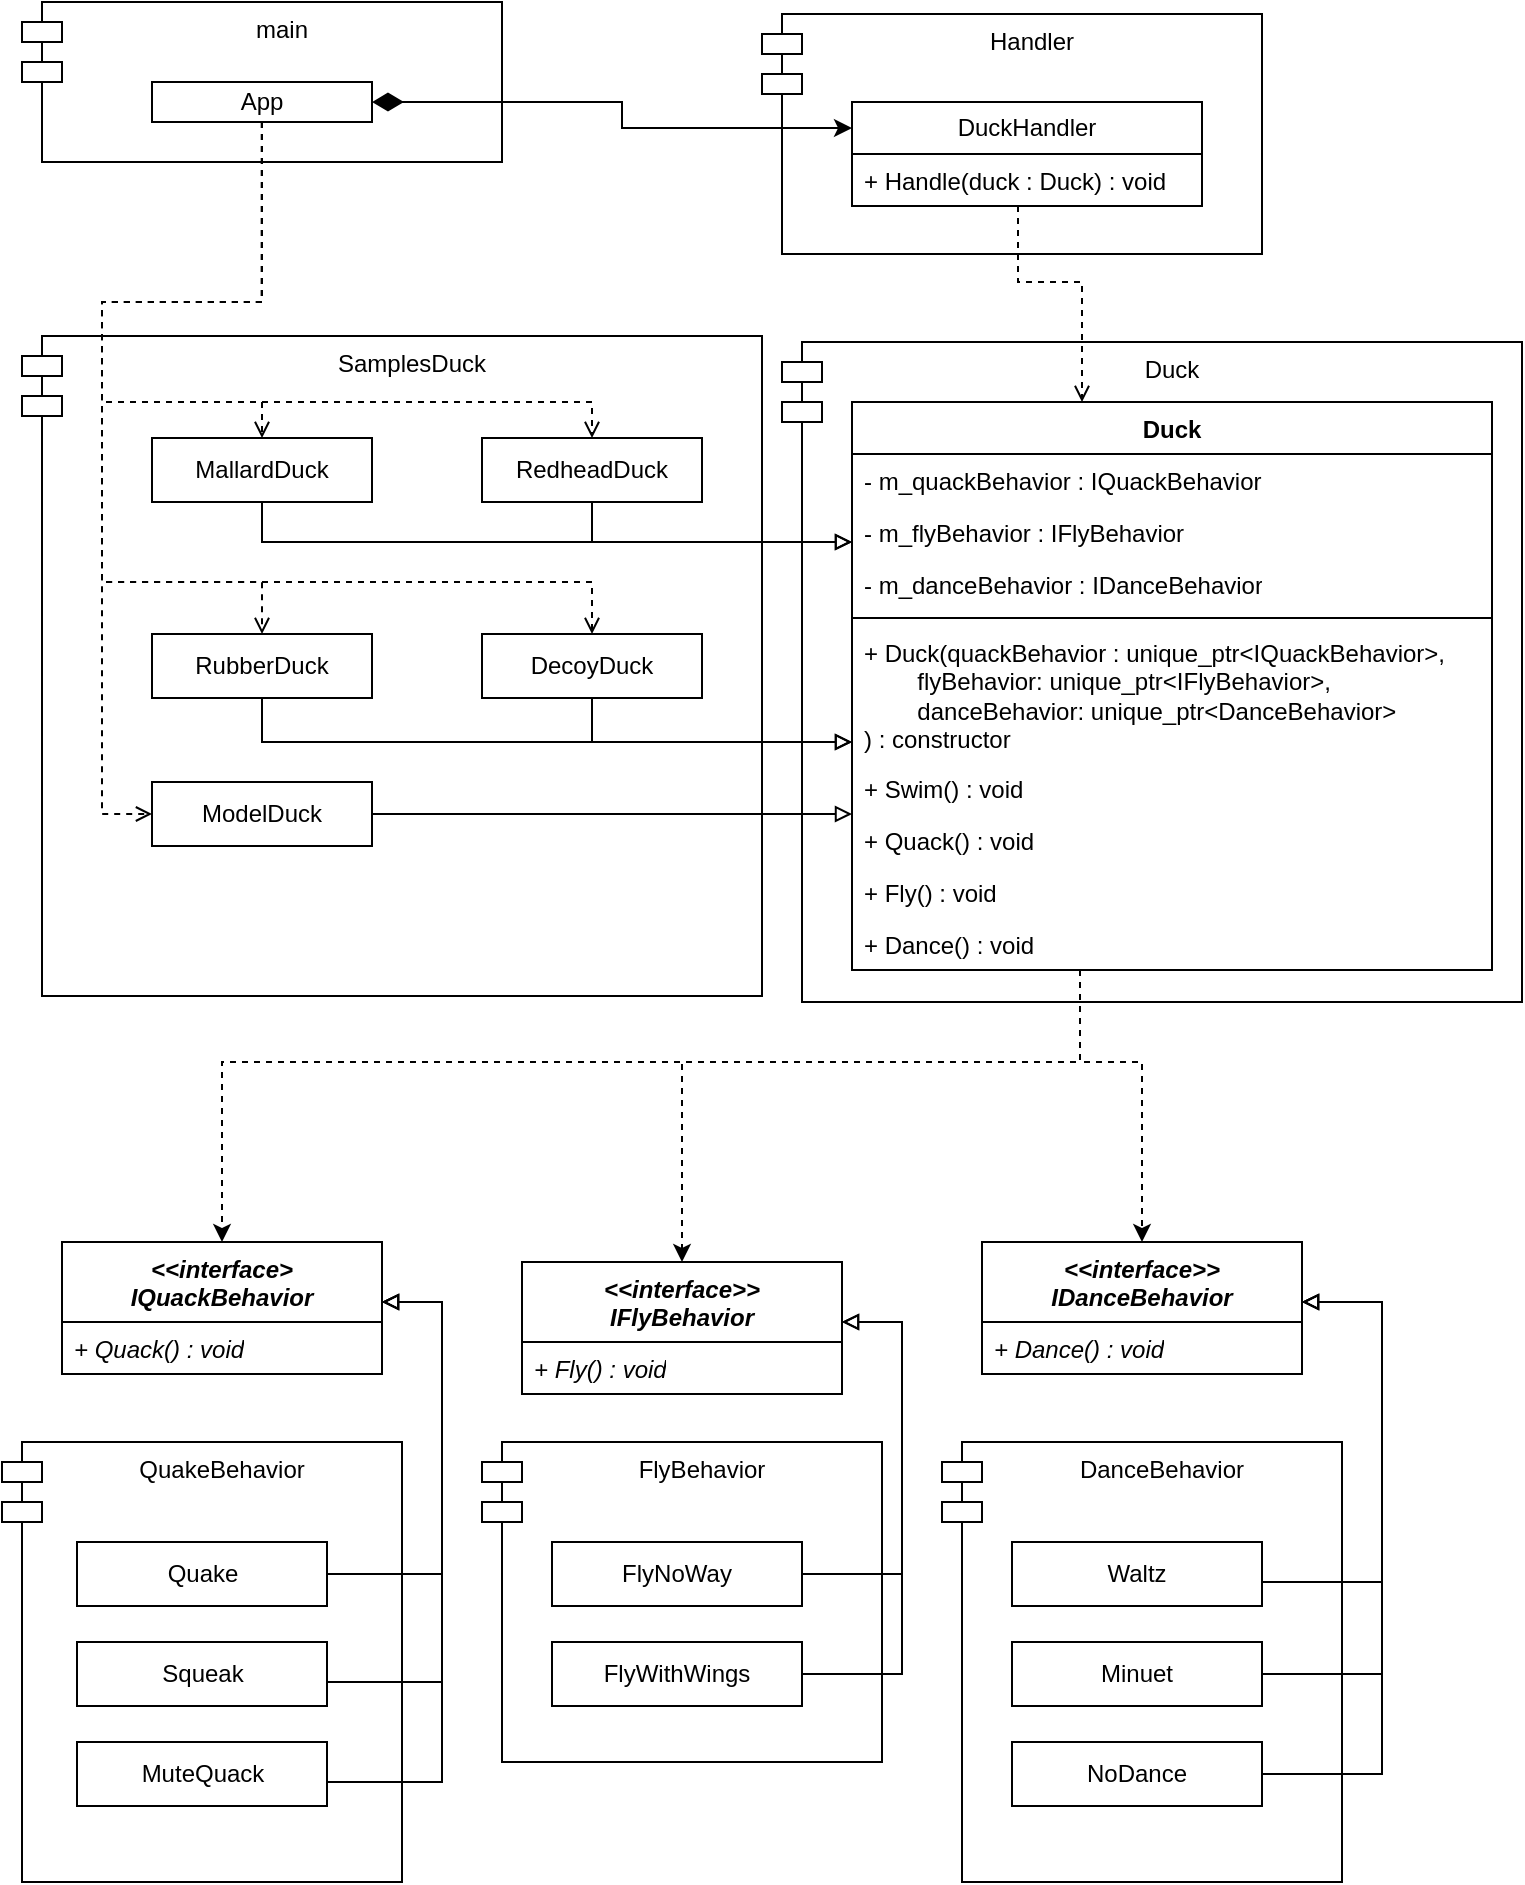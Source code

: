 <mxfile version="24.7.12">
  <diagram id="C5RBs43oDa-KdzZeNtuy" name="Page-1">
    <mxGraphModel dx="1009" dy="539" grid="1" gridSize="10" guides="1" tooltips="1" connect="1" arrows="1" fold="1" page="1" pageScale="1" pageWidth="827" pageHeight="1169" math="0" shadow="0">
      <root>
        <mxCell id="WIyWlLk6GJQsqaUBKTNV-0" />
        <mxCell id="WIyWlLk6GJQsqaUBKTNV-1" parent="WIyWlLk6GJQsqaUBKTNV-0" />
        <mxCell id="3LsAdrbxMUr_38dIZ2-f-0" value="SamplesDuck" style="shape=module;align=left;spacingLeft=20;align=center;verticalAlign=top;whiteSpace=wrap;html=1;" parent="WIyWlLk6GJQsqaUBKTNV-1" vertex="1">
          <mxGeometry x="40" y="207" width="370" height="330" as="geometry" />
        </mxCell>
        <mxCell id="QlOkIQeldyx6gdsehzbM-0" value="main" style="shape=module;align=left;spacingLeft=20;align=center;verticalAlign=top;whiteSpace=wrap;html=1;" parent="WIyWlLk6GJQsqaUBKTNV-1" vertex="1">
          <mxGeometry x="40" y="40" width="240" height="80" as="geometry" />
        </mxCell>
        <mxCell id="QlOkIQeldyx6gdsehzbM-1" value="App" style="html=1;whiteSpace=wrap;" parent="WIyWlLk6GJQsqaUBKTNV-1" vertex="1">
          <mxGeometry x="105" y="80" width="110" height="20" as="geometry" />
        </mxCell>
        <mxCell id="QlOkIQeldyx6gdsehzbM-2" value="Handler" style="shape=module;align=left;spacingLeft=20;align=center;verticalAlign=top;whiteSpace=wrap;html=1;" parent="WIyWlLk6GJQsqaUBKTNV-1" vertex="1">
          <mxGeometry x="410" y="46" width="250" height="120" as="geometry" />
        </mxCell>
        <mxCell id="QlOkIQeldyx6gdsehzbM-4" value="DuckHandler" style="swimlane;fontStyle=0;childLayout=stackLayout;horizontal=1;startSize=26;fillColor=none;horizontalStack=0;resizeParent=1;resizeParentMax=0;resizeLast=0;collapsible=1;marginBottom=0;whiteSpace=wrap;html=1;" parent="WIyWlLk6GJQsqaUBKTNV-1" vertex="1">
          <mxGeometry x="455" y="90" width="175" height="52" as="geometry" />
        </mxCell>
        <mxCell id="QlOkIQeldyx6gdsehzbM-5" value="+ Handle(duck : Duck) : void" style="text;strokeColor=none;fillColor=none;align=left;verticalAlign=top;spacingLeft=4;spacingRight=4;overflow=hidden;rotatable=0;points=[[0,0.5],[1,0.5]];portConstraint=eastwest;whiteSpace=wrap;html=1;" parent="QlOkIQeldyx6gdsehzbM-4" vertex="1">
          <mxGeometry y="26" width="175" height="26" as="geometry" />
        </mxCell>
        <mxCell id="QlOkIQeldyx6gdsehzbM-8" style="edgeStyle=orthogonalEdgeStyle;rounded=0;orthogonalLoop=1;jettySize=auto;html=1;entryX=0;entryY=0.25;entryDx=0;entryDy=0;startArrow=diamondThin;startFill=1;strokeWidth=1;startSize=13;" parent="WIyWlLk6GJQsqaUBKTNV-1" source="QlOkIQeldyx6gdsehzbM-1" target="QlOkIQeldyx6gdsehzbM-4" edge="1">
          <mxGeometry relative="1" as="geometry" />
        </mxCell>
        <mxCell id="QlOkIQeldyx6gdsehzbM-9" value="Duck" style="shape=module;align=left;spacingLeft=20;align=center;verticalAlign=top;whiteSpace=wrap;html=1;" parent="WIyWlLk6GJQsqaUBKTNV-1" vertex="1">
          <mxGeometry x="420" y="210" width="370" height="330" as="geometry" />
        </mxCell>
        <mxCell id="QlOkIQeldyx6gdsehzbM-10" value="Duck" style="swimlane;fontStyle=1;align=center;verticalAlign=top;childLayout=stackLayout;horizontal=1;startSize=26;horizontalStack=0;resizeParent=1;resizeParentMax=0;resizeLast=0;collapsible=1;marginBottom=0;whiteSpace=wrap;html=1;" parent="WIyWlLk6GJQsqaUBKTNV-1" vertex="1">
          <mxGeometry x="455" y="240" width="320" height="284" as="geometry" />
        </mxCell>
        <mxCell id="QlOkIQeldyx6gdsehzbM-11" value="- m_quack&lt;span style=&quot;text-align: center;&quot;&gt;Behavior : IQuackBehavior&lt;/span&gt;" style="text;strokeColor=none;fillColor=none;align=left;verticalAlign=top;spacingLeft=4;spacingRight=4;overflow=hidden;rotatable=0;points=[[0,0.5],[1,0.5]];portConstraint=eastwest;whiteSpace=wrap;html=1;" parent="QlOkIQeldyx6gdsehzbM-10" vertex="1">
          <mxGeometry y="26" width="320" height="26" as="geometry" />
        </mxCell>
        <mxCell id="QlOkIQeldyx6gdsehzbM-21" value="- m_fly&lt;span style=&quot;text-align: center;&quot;&gt;Behavior : IFlyBehavior&lt;/span&gt;" style="text;strokeColor=none;fillColor=none;align=left;verticalAlign=top;spacingLeft=4;spacingRight=4;overflow=hidden;rotatable=0;points=[[0,0.5],[1,0.5]];portConstraint=eastwest;whiteSpace=wrap;html=1;" parent="QlOkIQeldyx6gdsehzbM-10" vertex="1">
          <mxGeometry y="52" width="320" height="26" as="geometry" />
        </mxCell>
        <mxCell id="QlOkIQeldyx6gdsehzbM-22" value="- m_dance&lt;span style=&quot;text-align: center;&quot;&gt;Behavior : IDanceBehavior&lt;/span&gt;" style="text;strokeColor=none;fillColor=none;align=left;verticalAlign=top;spacingLeft=4;spacingRight=4;overflow=hidden;rotatable=0;points=[[0,0.5],[1,0.5]];portConstraint=eastwest;whiteSpace=wrap;html=1;" parent="QlOkIQeldyx6gdsehzbM-10" vertex="1">
          <mxGeometry y="78" width="320" height="26" as="geometry" />
        </mxCell>
        <mxCell id="QlOkIQeldyx6gdsehzbM-12" value="" style="line;strokeWidth=1;fillColor=none;align=left;verticalAlign=middle;spacingTop=-1;spacingLeft=3;spacingRight=3;rotatable=0;labelPosition=right;points=[];portConstraint=eastwest;strokeColor=inherit;" parent="QlOkIQeldyx6gdsehzbM-10" vertex="1">
          <mxGeometry y="104" width="320" height="8" as="geometry" />
        </mxCell>
        <mxCell id="QlOkIQeldyx6gdsehzbM-13" value="+ Duck(quackBehavior : unique_ptr&amp;lt;IQuackBehavior&amp;gt;,&lt;div&gt;&lt;span style=&quot;white-space: pre;&quot;&gt;&#x9;&lt;/span&gt;flyBehavior: unique_ptr&amp;lt;IFlyBehavior&amp;gt;,&lt;br&gt;&lt;/div&gt;&lt;div&gt;&lt;span style=&quot;white-space: pre;&quot;&gt;&#x9;&lt;/span&gt;danceBehavior: unique_ptr&amp;lt;DanceBehavior&amp;gt;&lt;br&gt;&lt;/div&gt;&lt;div&gt;) : constructor&lt;/div&gt;" style="text;strokeColor=none;fillColor=none;align=left;verticalAlign=top;spacingLeft=4;spacingRight=4;overflow=hidden;rotatable=0;points=[[0,0.5],[1,0.5]];portConstraint=eastwest;whiteSpace=wrap;html=1;" parent="QlOkIQeldyx6gdsehzbM-10" vertex="1">
          <mxGeometry y="112" width="320" height="68" as="geometry" />
        </mxCell>
        <mxCell id="QlOkIQeldyx6gdsehzbM-37" value="+ Swim() : void" style="text;strokeColor=none;fillColor=none;align=left;verticalAlign=top;spacingLeft=4;spacingRight=4;overflow=hidden;rotatable=0;points=[[0,0.5],[1,0.5]];portConstraint=eastwest;whiteSpace=wrap;html=1;" parent="QlOkIQeldyx6gdsehzbM-10" vertex="1">
          <mxGeometry y="180" width="320" height="26" as="geometry" />
        </mxCell>
        <mxCell id="QlOkIQeldyx6gdsehzbM-38" value="+ Quack() : void" style="text;strokeColor=none;fillColor=none;align=left;verticalAlign=top;spacingLeft=4;spacingRight=4;overflow=hidden;rotatable=0;points=[[0,0.5],[1,0.5]];portConstraint=eastwest;whiteSpace=wrap;html=1;" parent="QlOkIQeldyx6gdsehzbM-10" vertex="1">
          <mxGeometry y="206" width="320" height="26" as="geometry" />
        </mxCell>
        <mxCell id="QlOkIQeldyx6gdsehzbM-39" value="+ Fly() : void" style="text;strokeColor=none;fillColor=none;align=left;verticalAlign=top;spacingLeft=4;spacingRight=4;overflow=hidden;rotatable=0;points=[[0,0.5],[1,0.5]];portConstraint=eastwest;whiteSpace=wrap;html=1;" parent="QlOkIQeldyx6gdsehzbM-10" vertex="1">
          <mxGeometry y="232" width="320" height="26" as="geometry" />
        </mxCell>
        <mxCell id="QlOkIQeldyx6gdsehzbM-40" value="+ Dance() : void" style="text;strokeColor=none;fillColor=none;align=left;verticalAlign=top;spacingLeft=4;spacingRight=4;overflow=hidden;rotatable=0;points=[[0,0.5],[1,0.5]];portConstraint=eastwest;whiteSpace=wrap;html=1;" parent="QlOkIQeldyx6gdsehzbM-10" vertex="1">
          <mxGeometry y="258" width="320" height="26" as="geometry" />
        </mxCell>
        <mxCell id="QlOkIQeldyx6gdsehzbM-15" value="&lt;div&gt;&lt;i&gt;&amp;lt;&amp;lt;interface&amp;gt;&lt;/i&gt;&lt;/div&gt;&lt;i&gt;IQuackBehavior&lt;/i&gt;" style="swimlane;fontStyle=1;align=center;verticalAlign=top;childLayout=stackLayout;horizontal=1;startSize=40;horizontalStack=0;resizeParent=1;resizeParentMax=0;resizeLast=0;collapsible=1;marginBottom=0;whiteSpace=wrap;html=1;" parent="WIyWlLk6GJQsqaUBKTNV-1" vertex="1">
          <mxGeometry x="60" y="660" width="160" height="66" as="geometry" />
        </mxCell>
        <mxCell id="QlOkIQeldyx6gdsehzbM-16" value="&lt;i&gt;+ Quack() : void&lt;/i&gt;" style="text;strokeColor=none;fillColor=none;align=left;verticalAlign=top;spacingLeft=4;spacingRight=4;overflow=hidden;rotatable=0;points=[[0,0.5],[1,0.5]];portConstraint=eastwest;whiteSpace=wrap;html=1;" parent="QlOkIQeldyx6gdsehzbM-15" vertex="1">
          <mxGeometry y="40" width="160" height="26" as="geometry" />
        </mxCell>
        <mxCell id="QlOkIQeldyx6gdsehzbM-17" value="&lt;div&gt;&lt;i&gt;&amp;lt;&amp;lt;interface&amp;gt;&amp;gt;&lt;/i&gt;&lt;/div&gt;&lt;i&gt;IFlyBehavior&lt;/i&gt;" style="swimlane;fontStyle=1;align=center;verticalAlign=top;childLayout=stackLayout;horizontal=1;startSize=40;horizontalStack=0;resizeParent=1;resizeParentMax=0;resizeLast=0;collapsible=1;marginBottom=0;whiteSpace=wrap;html=1;" parent="WIyWlLk6GJQsqaUBKTNV-1" vertex="1">
          <mxGeometry x="290" y="670" width="160" height="66" as="geometry" />
        </mxCell>
        <mxCell id="QlOkIQeldyx6gdsehzbM-18" value="&lt;i&gt;+ Fly() : void&lt;/i&gt;" style="text;strokeColor=none;fillColor=none;align=left;verticalAlign=top;spacingLeft=4;spacingRight=4;overflow=hidden;rotatable=0;points=[[0,0.5],[1,0.5]];portConstraint=eastwest;whiteSpace=wrap;html=1;" parent="QlOkIQeldyx6gdsehzbM-17" vertex="1">
          <mxGeometry y="40" width="160" height="26" as="geometry" />
        </mxCell>
        <mxCell id="QlOkIQeldyx6gdsehzbM-19" value="&lt;div&gt;&lt;i&gt;&amp;lt;&amp;lt;interface&amp;gt;&amp;gt;&lt;/i&gt;&lt;/div&gt;&lt;i&gt;IDance&lt;/i&gt;&lt;i&gt;Behavior&lt;/i&gt;" style="swimlane;fontStyle=1;align=center;verticalAlign=top;childLayout=stackLayout;horizontal=1;startSize=40;horizontalStack=0;resizeParent=1;resizeParentMax=0;resizeLast=0;collapsible=1;marginBottom=0;whiteSpace=wrap;html=1;" parent="WIyWlLk6GJQsqaUBKTNV-1" vertex="1">
          <mxGeometry x="520" y="660" width="160" height="66" as="geometry" />
        </mxCell>
        <mxCell id="QlOkIQeldyx6gdsehzbM-20" value="&lt;i&gt;+ Dance() : void&lt;/i&gt;" style="text;strokeColor=none;fillColor=none;align=left;verticalAlign=top;spacingLeft=4;spacingRight=4;overflow=hidden;rotatable=0;points=[[0,0.5],[1,0.5]];portConstraint=eastwest;whiteSpace=wrap;html=1;" parent="QlOkIQeldyx6gdsehzbM-19" vertex="1">
          <mxGeometry y="40" width="160" height="26" as="geometry" />
        </mxCell>
        <mxCell id="QlOkIQeldyx6gdsehzbM-23" style="edgeStyle=orthogonalEdgeStyle;rounded=0;orthogonalLoop=1;jettySize=auto;html=1;dashed=1;fontFamily=Helvetica;fontSize=13;endArrow=open;endFill=0;" parent="WIyWlLk6GJQsqaUBKTNV-1" source="QlOkIQeldyx6gdsehzbM-4" target="QlOkIQeldyx6gdsehzbM-10" edge="1">
          <mxGeometry relative="1" as="geometry">
            <Array as="points">
              <mxPoint x="538" y="180" />
              <mxPoint x="570" y="180" />
            </Array>
          </mxGeometry>
        </mxCell>
        <mxCell id="QlOkIQeldyx6gdsehzbM-26" style="edgeStyle=orthogonalEdgeStyle;rounded=0;orthogonalLoop=1;jettySize=auto;html=1;entryX=0.5;entryY=0;entryDx=0;entryDy=0;dashed=1;" parent="WIyWlLk6GJQsqaUBKTNV-1" source="QlOkIQeldyx6gdsehzbM-10" target="QlOkIQeldyx6gdsehzbM-15" edge="1">
          <mxGeometry relative="1" as="geometry">
            <mxPoint x="770" y="380" as="sourcePoint" />
            <mxPoint x="802" y="529" as="targetPoint" />
            <Array as="points">
              <mxPoint x="569" y="570" />
              <mxPoint x="140" y="570" />
            </Array>
          </mxGeometry>
        </mxCell>
        <mxCell id="QlOkIQeldyx6gdsehzbM-27" style="edgeStyle=orthogonalEdgeStyle;rounded=0;orthogonalLoop=1;jettySize=auto;html=1;entryX=0.5;entryY=0;entryDx=0;entryDy=0;dashed=1;" parent="WIyWlLk6GJQsqaUBKTNV-1" source="QlOkIQeldyx6gdsehzbM-10" target="QlOkIQeldyx6gdsehzbM-19" edge="1">
          <mxGeometry relative="1" as="geometry">
            <mxPoint x="575" y="438" as="sourcePoint" />
            <mxPoint x="140" y="550" as="targetPoint" />
            <Array as="points">
              <mxPoint x="569" y="570" />
              <mxPoint x="600" y="570" />
            </Array>
          </mxGeometry>
        </mxCell>
        <mxCell id="QlOkIQeldyx6gdsehzbM-29" style="edgeStyle=orthogonalEdgeStyle;rounded=0;orthogonalLoop=1;jettySize=auto;html=1;entryX=0.5;entryY=0;entryDx=0;entryDy=0;dashed=1;" parent="WIyWlLk6GJQsqaUBKTNV-1" source="QlOkIQeldyx6gdsehzbM-10" target="QlOkIQeldyx6gdsehzbM-17" edge="1">
          <mxGeometry relative="1" as="geometry">
            <mxPoint x="566" y="428" as="sourcePoint" />
            <mxPoint x="140" y="550" as="targetPoint" />
            <Array as="points">
              <mxPoint x="569" y="570" />
              <mxPoint x="370" y="570" />
            </Array>
          </mxGeometry>
        </mxCell>
        <mxCell id="QlOkIQeldyx6gdsehzbM-61" style="edgeStyle=orthogonalEdgeStyle;rounded=0;orthogonalLoop=1;jettySize=auto;html=1;endArrow=block;endFill=0;" parent="WIyWlLk6GJQsqaUBKTNV-1" source="QlOkIQeldyx6gdsehzbM-46" target="QlOkIQeldyx6gdsehzbM-10" edge="1">
          <mxGeometry relative="1" as="geometry">
            <mxPoint x="160.029" y="300" as="sourcePoint" />
            <mxPoint x="455" y="320" as="targetPoint" />
            <Array as="points">
              <mxPoint x="160" y="310" />
            </Array>
          </mxGeometry>
        </mxCell>
        <mxCell id="QlOkIQeldyx6gdsehzbM-46" value="MallardDuck" style="html=1;whiteSpace=wrap;" parent="WIyWlLk6GJQsqaUBKTNV-1" vertex="1">
          <mxGeometry x="105" y="258" width="110" height="32" as="geometry" />
        </mxCell>
        <mxCell id="QlOkIQeldyx6gdsehzbM-47" value="RedheadDuck" style="html=1;whiteSpace=wrap;" parent="WIyWlLk6GJQsqaUBKTNV-1" vertex="1">
          <mxGeometry x="270" y="258" width="110" height="32" as="geometry" />
        </mxCell>
        <mxCell id="QlOkIQeldyx6gdsehzbM-48" value="RubberDuck" style="html=1;whiteSpace=wrap;" parent="WIyWlLk6GJQsqaUBKTNV-1" vertex="1">
          <mxGeometry x="105" y="356" width="110" height="32" as="geometry" />
        </mxCell>
        <mxCell id="QlOkIQeldyx6gdsehzbM-49" value="ModelDuck" style="html=1;whiteSpace=wrap;" parent="WIyWlLk6GJQsqaUBKTNV-1" vertex="1">
          <mxGeometry x="105" y="430" width="110" height="32" as="geometry" />
        </mxCell>
        <mxCell id="QlOkIQeldyx6gdsehzbM-50" value="DecoyDuck" style="html=1;whiteSpace=wrap;" parent="WIyWlLk6GJQsqaUBKTNV-1" vertex="1">
          <mxGeometry x="270" y="356" width="110" height="32" as="geometry" />
        </mxCell>
        <mxCell id="QlOkIQeldyx6gdsehzbM-56" style="edgeStyle=orthogonalEdgeStyle;rounded=0;orthogonalLoop=1;jettySize=auto;html=1;dashed=1;fontFamily=Helvetica;fontSize=13;endArrow=open;endFill=0;" parent="WIyWlLk6GJQsqaUBKTNV-1" source="QlOkIQeldyx6gdsehzbM-1" target="QlOkIQeldyx6gdsehzbM-46" edge="1">
          <mxGeometry relative="1" as="geometry">
            <mxPoint x="548" y="152" as="sourcePoint" />
            <mxPoint x="580" y="240" as="targetPoint" />
            <Array as="points">
              <mxPoint x="160" y="190" />
              <mxPoint x="80" y="190" />
              <mxPoint x="80" y="240" />
              <mxPoint x="160" y="240" />
            </Array>
          </mxGeometry>
        </mxCell>
        <mxCell id="QlOkIQeldyx6gdsehzbM-57" style="edgeStyle=orthogonalEdgeStyle;rounded=0;orthogonalLoop=1;jettySize=auto;html=1;dashed=1;fontFamily=Helvetica;fontSize=13;endArrow=open;endFill=0;" parent="WIyWlLk6GJQsqaUBKTNV-1" source="QlOkIQeldyx6gdsehzbM-1" target="QlOkIQeldyx6gdsehzbM-47" edge="1">
          <mxGeometry relative="1" as="geometry">
            <mxPoint x="182" y="110" as="sourcePoint" />
            <mxPoint x="170" y="268" as="targetPoint" />
            <Array as="points">
              <mxPoint x="160" y="190" />
              <mxPoint x="80" y="190" />
              <mxPoint x="80" y="240" />
              <mxPoint x="325" y="240" />
            </Array>
          </mxGeometry>
        </mxCell>
        <mxCell id="QlOkIQeldyx6gdsehzbM-58" style="edgeStyle=orthogonalEdgeStyle;rounded=0;orthogonalLoop=1;jettySize=auto;html=1;dashed=1;fontFamily=Helvetica;fontSize=13;endArrow=open;endFill=0;" parent="WIyWlLk6GJQsqaUBKTNV-1" target="QlOkIQeldyx6gdsehzbM-50" edge="1">
          <mxGeometry relative="1" as="geometry">
            <mxPoint x="159.97" y="100" as="sourcePoint" />
            <mxPoint x="324.97" y="258" as="targetPoint" />
            <Array as="points">
              <mxPoint x="160" y="190" />
              <mxPoint x="80" y="190" />
              <mxPoint x="80" y="330" />
              <mxPoint x="325" y="330" />
            </Array>
          </mxGeometry>
        </mxCell>
        <mxCell id="QlOkIQeldyx6gdsehzbM-59" style="edgeStyle=orthogonalEdgeStyle;rounded=0;orthogonalLoop=1;jettySize=auto;html=1;dashed=1;fontFamily=Helvetica;fontSize=13;endArrow=open;endFill=0;" parent="WIyWlLk6GJQsqaUBKTNV-1" target="QlOkIQeldyx6gdsehzbM-48" edge="1">
          <mxGeometry relative="1" as="geometry">
            <mxPoint x="159.94" y="100" as="sourcePoint" />
            <mxPoint x="324.97" y="370" as="targetPoint" />
            <Array as="points">
              <mxPoint x="160" y="190" />
              <mxPoint x="80" y="190" />
              <mxPoint x="80" y="330" />
              <mxPoint x="160" y="330" />
            </Array>
          </mxGeometry>
        </mxCell>
        <mxCell id="QlOkIQeldyx6gdsehzbM-60" style="edgeStyle=orthogonalEdgeStyle;rounded=0;orthogonalLoop=1;jettySize=auto;html=1;dashed=1;fontFamily=Helvetica;fontSize=13;endArrow=open;endFill=0;" parent="WIyWlLk6GJQsqaUBKTNV-1" target="QlOkIQeldyx6gdsehzbM-49" edge="1">
          <mxGeometry relative="1" as="geometry">
            <mxPoint x="159.94" y="100" as="sourcePoint" />
            <mxPoint x="324.97" y="370" as="targetPoint" />
            <Array as="points">
              <mxPoint x="160" y="190" />
              <mxPoint x="80" y="190" />
              <mxPoint x="80" y="446" />
            </Array>
          </mxGeometry>
        </mxCell>
        <mxCell id="QlOkIQeldyx6gdsehzbM-63" style="edgeStyle=orthogonalEdgeStyle;rounded=0;orthogonalLoop=1;jettySize=auto;html=1;endArrow=block;endFill=0;" parent="WIyWlLk6GJQsqaUBKTNV-1" source="QlOkIQeldyx6gdsehzbM-47" target="QlOkIQeldyx6gdsehzbM-10" edge="1">
          <mxGeometry relative="1" as="geometry">
            <mxPoint x="160" y="290" as="sourcePoint" />
            <mxPoint x="455" y="420" as="targetPoint" />
            <Array as="points">
              <mxPoint x="325" y="310" />
            </Array>
          </mxGeometry>
        </mxCell>
        <mxCell id="QlOkIQeldyx6gdsehzbM-64" style="edgeStyle=orthogonalEdgeStyle;rounded=0;orthogonalLoop=1;jettySize=auto;html=1;endArrow=block;endFill=0;" parent="WIyWlLk6GJQsqaUBKTNV-1" source="QlOkIQeldyx6gdsehzbM-48" target="QlOkIQeldyx6gdsehzbM-10" edge="1">
          <mxGeometry relative="1" as="geometry">
            <mxPoint x="325" y="290" as="sourcePoint" />
            <mxPoint x="455" y="420" as="targetPoint" />
            <Array as="points">
              <mxPoint x="160" y="410" />
            </Array>
          </mxGeometry>
        </mxCell>
        <mxCell id="QlOkIQeldyx6gdsehzbM-65" style="edgeStyle=orthogonalEdgeStyle;rounded=0;orthogonalLoop=1;jettySize=auto;html=1;endArrow=block;endFill=0;" parent="WIyWlLk6GJQsqaUBKTNV-1" source="QlOkIQeldyx6gdsehzbM-50" target="QlOkIQeldyx6gdsehzbM-10" edge="1">
          <mxGeometry relative="1" as="geometry">
            <mxPoint x="160" y="402" as="sourcePoint" />
            <mxPoint x="455" y="420" as="targetPoint" />
            <Array as="points">
              <mxPoint x="325" y="410" />
            </Array>
          </mxGeometry>
        </mxCell>
        <mxCell id="QlOkIQeldyx6gdsehzbM-66" style="edgeStyle=orthogonalEdgeStyle;rounded=0;orthogonalLoop=1;jettySize=auto;html=1;endArrow=block;endFill=0;" parent="WIyWlLk6GJQsqaUBKTNV-1" source="QlOkIQeldyx6gdsehzbM-49" target="QlOkIQeldyx6gdsehzbM-10" edge="1">
          <mxGeometry relative="1" as="geometry">
            <mxPoint x="170" y="412" as="sourcePoint" />
            <mxPoint x="465" y="430" as="targetPoint" />
            <Array as="points">
              <mxPoint x="330" y="446" />
              <mxPoint x="330" y="446" />
            </Array>
          </mxGeometry>
        </mxCell>
        <mxCell id="QlOkIQeldyx6gdsehzbM-67" value="QuakeBehavior" style="shape=module;align=left;spacingLeft=20;align=center;verticalAlign=top;whiteSpace=wrap;html=1;" parent="WIyWlLk6GJQsqaUBKTNV-1" vertex="1">
          <mxGeometry x="30" y="760" width="200" height="220" as="geometry" />
        </mxCell>
        <mxCell id="QlOkIQeldyx6gdsehzbM-68" value="Quake" style="html=1;whiteSpace=wrap;" parent="WIyWlLk6GJQsqaUBKTNV-1" vertex="1">
          <mxGeometry x="67.5" y="810" width="125" height="32" as="geometry" />
        </mxCell>
        <mxCell id="QlOkIQeldyx6gdsehzbM-69" value="Squeak" style="html=1;whiteSpace=wrap;" parent="WIyWlLk6GJQsqaUBKTNV-1" vertex="1">
          <mxGeometry x="67.5" y="860" width="125" height="32" as="geometry" />
        </mxCell>
        <mxCell id="QlOkIQeldyx6gdsehzbM-70" value="MuteQuack" style="html=1;whiteSpace=wrap;" parent="WIyWlLk6GJQsqaUBKTNV-1" vertex="1">
          <mxGeometry x="67.5" y="910" width="125" height="32" as="geometry" />
        </mxCell>
        <mxCell id="QlOkIQeldyx6gdsehzbM-71" value="FlyBehavior" style="shape=module;align=left;spacingLeft=20;align=center;verticalAlign=top;whiteSpace=wrap;html=1;" parent="WIyWlLk6GJQsqaUBKTNV-1" vertex="1">
          <mxGeometry x="270" y="760" width="200" height="160" as="geometry" />
        </mxCell>
        <mxCell id="QlOkIQeldyx6gdsehzbM-72" value="FlyNoWay" style="html=1;whiteSpace=wrap;" parent="WIyWlLk6GJQsqaUBKTNV-1" vertex="1">
          <mxGeometry x="305" y="810" width="125" height="32" as="geometry" />
        </mxCell>
        <mxCell id="QlOkIQeldyx6gdsehzbM-73" value="FlyWithWings" style="html=1;whiteSpace=wrap;" parent="WIyWlLk6GJQsqaUBKTNV-1" vertex="1">
          <mxGeometry x="305" y="860" width="125" height="32" as="geometry" />
        </mxCell>
        <mxCell id="QlOkIQeldyx6gdsehzbM-75" value="DanceBehavior" style="shape=module;align=left;spacingLeft=20;align=center;verticalAlign=top;whiteSpace=wrap;html=1;" parent="WIyWlLk6GJQsqaUBKTNV-1" vertex="1">
          <mxGeometry x="500" y="760" width="200" height="220" as="geometry" />
        </mxCell>
        <mxCell id="QlOkIQeldyx6gdsehzbM-76" value="Waltz" style="html=1;whiteSpace=wrap;" parent="WIyWlLk6GJQsqaUBKTNV-1" vertex="1">
          <mxGeometry x="535" y="810" width="125" height="32" as="geometry" />
        </mxCell>
        <mxCell id="QlOkIQeldyx6gdsehzbM-77" value="Minuet" style="html=1;whiteSpace=wrap;" parent="WIyWlLk6GJQsqaUBKTNV-1" vertex="1">
          <mxGeometry x="535" y="860" width="125" height="32" as="geometry" />
        </mxCell>
        <mxCell id="QlOkIQeldyx6gdsehzbM-78" value="NoDance" style="html=1;whiteSpace=wrap;" parent="WIyWlLk6GJQsqaUBKTNV-1" vertex="1">
          <mxGeometry x="535" y="910" width="125" height="32" as="geometry" />
        </mxCell>
        <mxCell id="QlOkIQeldyx6gdsehzbM-79" style="edgeStyle=orthogonalEdgeStyle;rounded=0;orthogonalLoop=1;jettySize=auto;html=1;endArrow=block;endFill=0;" parent="WIyWlLk6GJQsqaUBKTNV-1" source="QlOkIQeldyx6gdsehzbM-68" target="QlOkIQeldyx6gdsehzbM-15" edge="1">
          <mxGeometry relative="1" as="geometry">
            <mxPoint x="199.96" y="649" as="sourcePoint" />
            <mxPoint x="130.003" y="629" as="targetPoint" />
            <Array as="points">
              <mxPoint x="250" y="826" />
              <mxPoint x="250" y="690" />
            </Array>
          </mxGeometry>
        </mxCell>
        <mxCell id="QlOkIQeldyx6gdsehzbM-80" style="edgeStyle=orthogonalEdgeStyle;rounded=0;orthogonalLoop=1;jettySize=auto;html=1;endArrow=block;endFill=0;" parent="WIyWlLk6GJQsqaUBKTNV-1" source="QlOkIQeldyx6gdsehzbM-69" target="QlOkIQeldyx6gdsehzbM-15" edge="1">
          <mxGeometry relative="1" as="geometry">
            <mxPoint x="192.5" y="853" as="sourcePoint" />
            <mxPoint x="219.5" y="720" as="targetPoint" />
            <Array as="points">
              <mxPoint x="250" y="880" />
              <mxPoint x="250" y="690" />
            </Array>
          </mxGeometry>
        </mxCell>
        <mxCell id="QlOkIQeldyx6gdsehzbM-81" style="edgeStyle=orthogonalEdgeStyle;rounded=0;orthogonalLoop=1;jettySize=auto;html=1;endArrow=block;endFill=0;" parent="WIyWlLk6GJQsqaUBKTNV-1" source="QlOkIQeldyx6gdsehzbM-70" target="QlOkIQeldyx6gdsehzbM-15" edge="1">
          <mxGeometry relative="1" as="geometry">
            <mxPoint x="192.5" y="880" as="sourcePoint" />
            <mxPoint x="219.5" y="690" as="targetPoint" />
            <Array as="points">
              <mxPoint x="250" y="930" />
              <mxPoint x="250" y="690" />
            </Array>
          </mxGeometry>
        </mxCell>
        <mxCell id="QlOkIQeldyx6gdsehzbM-84" style="edgeStyle=orthogonalEdgeStyle;rounded=0;orthogonalLoop=1;jettySize=auto;html=1;endArrow=block;endFill=0;" parent="WIyWlLk6GJQsqaUBKTNV-1" source="QlOkIQeldyx6gdsehzbM-72" target="QlOkIQeldyx6gdsehzbM-17" edge="1">
          <mxGeometry relative="1" as="geometry">
            <mxPoint x="420" y="942" as="sourcePoint" />
            <mxPoint x="447" y="702" as="targetPoint" />
            <Array as="points">
              <mxPoint x="480" y="826" />
              <mxPoint x="480" y="700" />
            </Array>
          </mxGeometry>
        </mxCell>
        <mxCell id="QlOkIQeldyx6gdsehzbM-85" style="edgeStyle=orthogonalEdgeStyle;rounded=0;orthogonalLoop=1;jettySize=auto;html=1;endArrow=block;endFill=0;" parent="WIyWlLk6GJQsqaUBKTNV-1" source="QlOkIQeldyx6gdsehzbM-73" target="QlOkIQeldyx6gdsehzbM-17" edge="1">
          <mxGeometry relative="1" as="geometry">
            <mxPoint x="440" y="850" as="sourcePoint" />
            <mxPoint x="460" y="726" as="targetPoint" />
            <Array as="points">
              <mxPoint x="480" y="876" />
              <mxPoint x="480" y="700" />
            </Array>
          </mxGeometry>
        </mxCell>
        <mxCell id="QlOkIQeldyx6gdsehzbM-86" style="edgeStyle=orthogonalEdgeStyle;rounded=0;orthogonalLoop=1;jettySize=auto;html=1;endArrow=block;endFill=0;" parent="WIyWlLk6GJQsqaUBKTNV-1" source="QlOkIQeldyx6gdsehzbM-76" target="QlOkIQeldyx6gdsehzbM-19" edge="1">
          <mxGeometry relative="1" as="geometry">
            <mxPoint x="670" y="876" as="sourcePoint" />
            <mxPoint x="690" y="700" as="targetPoint" />
            <Array as="points">
              <mxPoint x="720" y="830" />
              <mxPoint x="720" y="690" />
            </Array>
          </mxGeometry>
        </mxCell>
        <mxCell id="QlOkIQeldyx6gdsehzbM-87" style="edgeStyle=orthogonalEdgeStyle;rounded=0;orthogonalLoop=1;jettySize=auto;html=1;endArrow=block;endFill=0;" parent="WIyWlLk6GJQsqaUBKTNV-1" source="QlOkIQeldyx6gdsehzbM-77" target="QlOkIQeldyx6gdsehzbM-19" edge="1">
          <mxGeometry relative="1" as="geometry">
            <mxPoint x="660" y="830" as="sourcePoint" />
            <mxPoint x="680" y="690" as="targetPoint" />
            <Array as="points">
              <mxPoint x="720" y="876" />
              <mxPoint x="720" y="690" />
            </Array>
          </mxGeometry>
        </mxCell>
        <mxCell id="QlOkIQeldyx6gdsehzbM-88" style="edgeStyle=orthogonalEdgeStyle;rounded=0;orthogonalLoop=1;jettySize=auto;html=1;endArrow=block;endFill=0;" parent="WIyWlLk6GJQsqaUBKTNV-1" source="QlOkIQeldyx6gdsehzbM-78" target="QlOkIQeldyx6gdsehzbM-19" edge="1">
          <mxGeometry relative="1" as="geometry">
            <mxPoint x="660" y="876" as="sourcePoint" />
            <mxPoint x="680" y="690" as="targetPoint" />
            <Array as="points">
              <mxPoint x="720" y="926" />
              <mxPoint x="720" y="690" />
            </Array>
          </mxGeometry>
        </mxCell>
      </root>
    </mxGraphModel>
  </diagram>
</mxfile>
